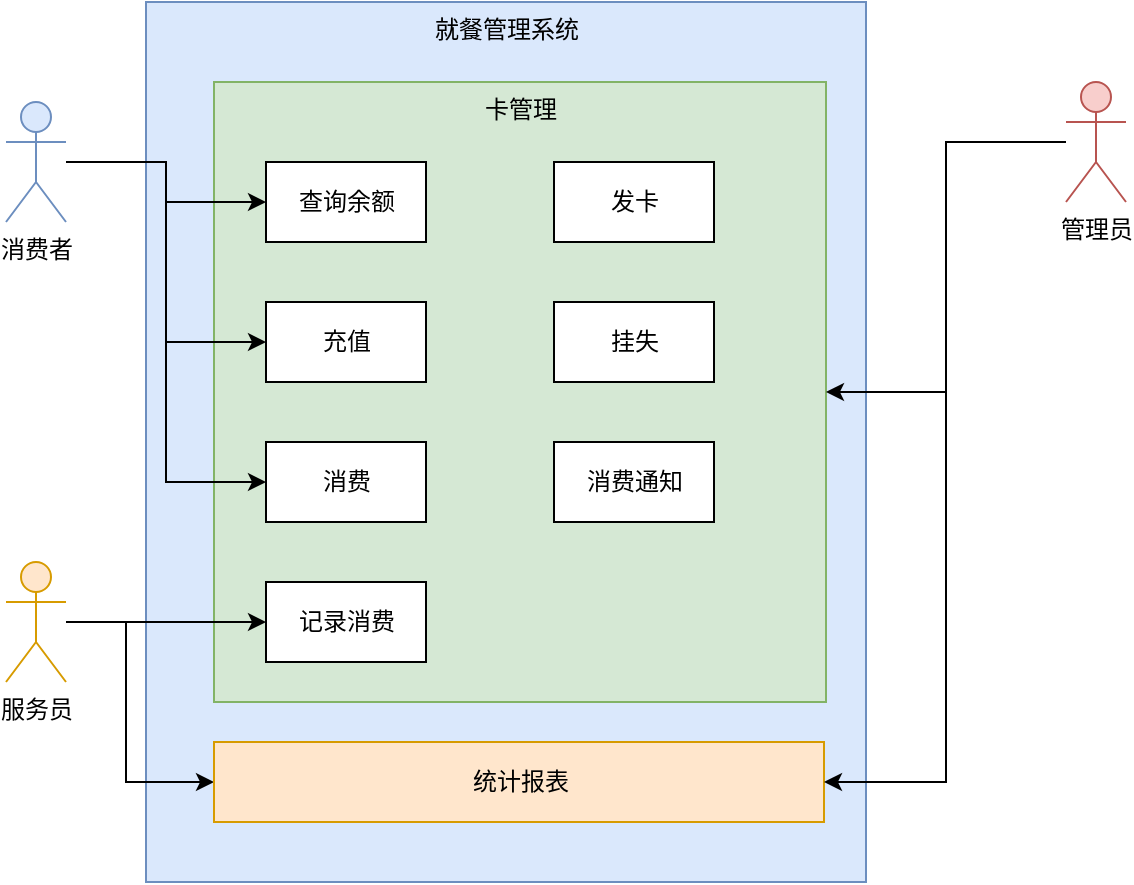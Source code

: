 <mxfile version="13.1.14"><diagram id="r_H3gd1vDE38xdhAq4EU" name="Page-1"><mxGraphModel dx="1422" dy="713" grid="1" gridSize="10" guides="1" tooltips="1" connect="1" arrows="1" fold="1" page="1" pageScale="1" pageWidth="827" pageHeight="1169" math="0" shadow="0"><root><mxCell id="0"/><mxCell id="1" parent="0"/><mxCell id="-HkjkYy2oAzBkNrwnmnu-39" value="就餐管理系统" style="html=1;align=center;fillColor=#dae8fc;strokeColor=#6c8ebf;verticalAlign=top;" vertex="1" parent="1"><mxGeometry x="170" y="70" width="360" height="440" as="geometry"/></mxCell><mxCell id="-HkjkYy2oAzBkNrwnmnu-16" value="卡管理" style="html=1;align=center;verticalAlign=top;fillColor=#d5e8d4;strokeColor=#82b366;" vertex="1" parent="1"><mxGeometry x="204" y="110" width="306" height="310" as="geometry"/></mxCell><mxCell id="-HkjkYy2oAzBkNrwnmnu-28" style="edgeStyle=orthogonalEdgeStyle;rounded=0;orthogonalLoop=1;jettySize=auto;html=1;entryX=0;entryY=0.5;entryDx=0;entryDy=0;" edge="1" parent="1" source="-HkjkYy2oAzBkNrwnmnu-1" target="-HkjkYy2oAzBkNrwnmnu-18"><mxGeometry relative="1" as="geometry"><Array as="points"><mxPoint x="180" y="150"/><mxPoint x="180" y="170"/></Array></mxGeometry></mxCell><mxCell id="-HkjkYy2oAzBkNrwnmnu-29" style="edgeStyle=orthogonalEdgeStyle;rounded=0;orthogonalLoop=1;jettySize=auto;html=1;entryX=0;entryY=0.5;entryDx=0;entryDy=0;" edge="1" parent="1" source="-HkjkYy2oAzBkNrwnmnu-1" target="-HkjkYy2oAzBkNrwnmnu-20"><mxGeometry relative="1" as="geometry"/></mxCell><mxCell id="-HkjkYy2oAzBkNrwnmnu-31" style="edgeStyle=orthogonalEdgeStyle;rounded=0;orthogonalLoop=1;jettySize=auto;html=1;entryX=0;entryY=0.5;entryDx=0;entryDy=0;" edge="1" parent="1" source="-HkjkYy2oAzBkNrwnmnu-1" target="-HkjkYy2oAzBkNrwnmnu-21"><mxGeometry relative="1" as="geometry"/></mxCell><mxCell id="-HkjkYy2oAzBkNrwnmnu-1" value="消费者" style="shape=umlActor;verticalLabelPosition=bottom;labelBackgroundColor=#ffffff;verticalAlign=top;html=1;fillColor=#dae8fc;strokeColor=#6c8ebf;" vertex="1" parent="1"><mxGeometry x="100" y="120" width="30" height="60" as="geometry"/></mxCell><mxCell id="-HkjkYy2oAzBkNrwnmnu-37" style="edgeStyle=orthogonalEdgeStyle;rounded=0;orthogonalLoop=1;jettySize=auto;html=1;entryX=1;entryY=0.5;entryDx=0;entryDy=0;" edge="1" parent="1" source="-HkjkYy2oAzBkNrwnmnu-4" target="-HkjkYy2oAzBkNrwnmnu-16"><mxGeometry relative="1" as="geometry"/></mxCell><mxCell id="-HkjkYy2oAzBkNrwnmnu-4" value="管理员" style="shape=umlActor;verticalLabelPosition=bottom;labelBackgroundColor=#ffffff;verticalAlign=top;html=1;fillColor=#f8cecc;strokeColor=#b85450;" vertex="1" parent="1"><mxGeometry x="630" y="110" width="30" height="60" as="geometry"/></mxCell><mxCell id="-HkjkYy2oAzBkNrwnmnu-30" style="edgeStyle=orthogonalEdgeStyle;rounded=0;orthogonalLoop=1;jettySize=auto;html=1;entryX=0;entryY=0.5;entryDx=0;entryDy=0;" edge="1" parent="1" source="-HkjkYy2oAzBkNrwnmnu-5" target="-HkjkYy2oAzBkNrwnmnu-32"><mxGeometry relative="1" as="geometry"/></mxCell><mxCell id="-HkjkYy2oAzBkNrwnmnu-41" style="edgeStyle=orthogonalEdgeStyle;rounded=0;orthogonalLoop=1;jettySize=auto;html=1;entryX=0;entryY=0.5;entryDx=0;entryDy=0;" edge="1" parent="1" source="-HkjkYy2oAzBkNrwnmnu-5" target="-HkjkYy2oAzBkNrwnmnu-23"><mxGeometry relative="1" as="geometry"><Array as="points"><mxPoint x="160" y="380"/><mxPoint x="160" y="460"/></Array></mxGeometry></mxCell><mxCell id="-HkjkYy2oAzBkNrwnmnu-5" value="服务员" style="shape=umlActor;verticalLabelPosition=bottom;labelBackgroundColor=#ffffff;verticalAlign=top;html=1;fillColor=#ffe6cc;strokeColor=#d79b00;" vertex="1" parent="1"><mxGeometry x="100" y="350" width="30" height="60" as="geometry"/></mxCell><mxCell id="-HkjkYy2oAzBkNrwnmnu-18" value="查询余额" style="html=1;" vertex="1" parent="1"><mxGeometry x="230" y="150" width="80" height="40" as="geometry"/></mxCell><mxCell id="-HkjkYy2oAzBkNrwnmnu-20" value="充值" style="html=1;" vertex="1" parent="1"><mxGeometry x="230" y="220" width="80" height="40" as="geometry"/></mxCell><mxCell id="-HkjkYy2oAzBkNrwnmnu-21" value="消费" style="html=1;" vertex="1" parent="1"><mxGeometry x="230" y="290" width="80" height="40" as="geometry"/></mxCell><mxCell id="-HkjkYy2oAzBkNrwnmnu-25" value="发卡" style="html=1;" vertex="1" parent="1"><mxGeometry x="374" y="150" width="80" height="40" as="geometry"/></mxCell><mxCell id="-HkjkYy2oAzBkNrwnmnu-26" value="挂失" style="html=1;" vertex="1" parent="1"><mxGeometry x="374" y="220" width="80" height="40" as="geometry"/></mxCell><mxCell id="-HkjkYy2oAzBkNrwnmnu-32" value="记录消费" style="html=1;" vertex="1" parent="1"><mxGeometry x="230" y="360" width="80" height="40" as="geometry"/></mxCell><mxCell id="-HkjkYy2oAzBkNrwnmnu-23" value="统计报表" style="html=1;fillColor=#ffe6cc;strokeColor=#d79b00;" vertex="1" parent="1"><mxGeometry x="204" y="440" width="305" height="40" as="geometry"/></mxCell><mxCell id="-HkjkYy2oAzBkNrwnmnu-36" style="edgeStyle=orthogonalEdgeStyle;rounded=0;orthogonalLoop=1;jettySize=auto;html=1;entryX=1;entryY=0.5;entryDx=0;entryDy=0;" edge="1" parent="1" source="-HkjkYy2oAzBkNrwnmnu-4" target="-HkjkYy2oAzBkNrwnmnu-23"><mxGeometry relative="1" as="geometry"><mxPoint x="680" y="150" as="sourcePoint"/><mxPoint x="510" y="202.5" as="targetPoint"/><Array as="points"><mxPoint x="570" y="140"/><mxPoint x="570" y="460"/></Array></mxGeometry></mxCell><mxCell id="-HkjkYy2oAzBkNrwnmnu-45" value="消费通知" style="html=1;" vertex="1" parent="1"><mxGeometry x="374" y="290" width="80" height="40" as="geometry"/></mxCell></root></mxGraphModel></diagram></mxfile>